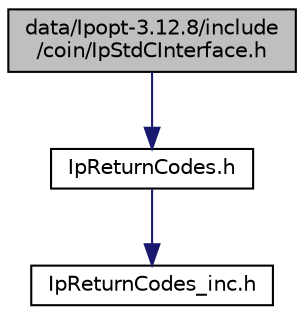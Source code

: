 digraph "data/Ipopt-3.12.8/include/coin/IpStdCInterface.h"
{
  edge [fontname="Helvetica",fontsize="10",labelfontname="Helvetica",labelfontsize="10"];
  node [fontname="Helvetica",fontsize="10",shape=record];
  Node1 [label="data/Ipopt-3.12.8/include\l/coin/IpStdCInterface.h",height=0.2,width=0.4,color="black", fillcolor="grey75", style="filled" fontcolor="black"];
  Node1 -> Node2 [color="midnightblue",fontsize="10",style="solid",fontname="Helvetica"];
  Node2 [label="IpReturnCodes.h",height=0.2,width=0.4,color="black", fillcolor="white", style="filled",URL="$include_2coin_2IpReturnCodes_8h.html"];
  Node2 -> Node3 [color="midnightblue",fontsize="10",style="solid",fontname="Helvetica"];
  Node3 [label="IpReturnCodes_inc.h",height=0.2,width=0.4,color="black", fillcolor="white", style="filled",URL="$include_2coin_2IpReturnCodes__inc_8h.html"];
}

